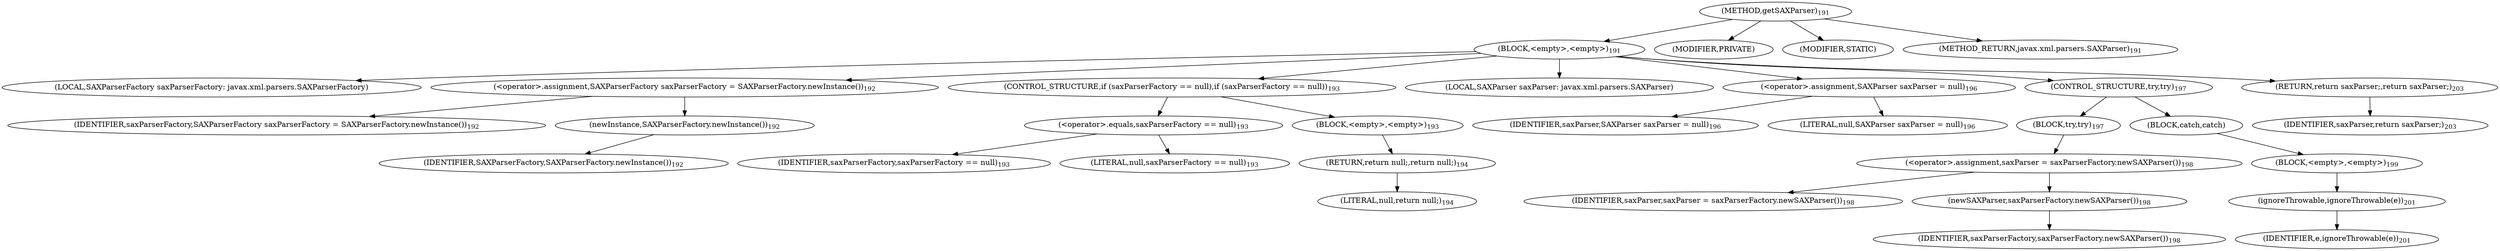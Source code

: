 digraph "getSAXParser" {  
"237" [label = <(METHOD,getSAXParser)<SUB>191</SUB>> ]
"238" [label = <(BLOCK,&lt;empty&gt;,&lt;empty&gt;)<SUB>191</SUB>> ]
"239" [label = <(LOCAL,SAXParserFactory saxParserFactory: javax.xml.parsers.SAXParserFactory)> ]
"240" [label = <(&lt;operator&gt;.assignment,SAXParserFactory saxParserFactory = SAXParserFactory.newInstance())<SUB>192</SUB>> ]
"241" [label = <(IDENTIFIER,saxParserFactory,SAXParserFactory saxParserFactory = SAXParserFactory.newInstance())<SUB>192</SUB>> ]
"242" [label = <(newInstance,SAXParserFactory.newInstance())<SUB>192</SUB>> ]
"243" [label = <(IDENTIFIER,SAXParserFactory,SAXParserFactory.newInstance())<SUB>192</SUB>> ]
"244" [label = <(CONTROL_STRUCTURE,if (saxParserFactory == null),if (saxParserFactory == null))<SUB>193</SUB>> ]
"245" [label = <(&lt;operator&gt;.equals,saxParserFactory == null)<SUB>193</SUB>> ]
"246" [label = <(IDENTIFIER,saxParserFactory,saxParserFactory == null)<SUB>193</SUB>> ]
"247" [label = <(LITERAL,null,saxParserFactory == null)<SUB>193</SUB>> ]
"248" [label = <(BLOCK,&lt;empty&gt;,&lt;empty&gt;)<SUB>193</SUB>> ]
"249" [label = <(RETURN,return null;,return null;)<SUB>194</SUB>> ]
"250" [label = <(LITERAL,null,return null;)<SUB>194</SUB>> ]
"251" [label = <(LOCAL,SAXParser saxParser: javax.xml.parsers.SAXParser)> ]
"252" [label = <(&lt;operator&gt;.assignment,SAXParser saxParser = null)<SUB>196</SUB>> ]
"253" [label = <(IDENTIFIER,saxParser,SAXParser saxParser = null)<SUB>196</SUB>> ]
"254" [label = <(LITERAL,null,SAXParser saxParser = null)<SUB>196</SUB>> ]
"255" [label = <(CONTROL_STRUCTURE,try,try)<SUB>197</SUB>> ]
"256" [label = <(BLOCK,try,try)<SUB>197</SUB>> ]
"257" [label = <(&lt;operator&gt;.assignment,saxParser = saxParserFactory.newSAXParser())<SUB>198</SUB>> ]
"258" [label = <(IDENTIFIER,saxParser,saxParser = saxParserFactory.newSAXParser())<SUB>198</SUB>> ]
"259" [label = <(newSAXParser,saxParserFactory.newSAXParser())<SUB>198</SUB>> ]
"260" [label = <(IDENTIFIER,saxParserFactory,saxParserFactory.newSAXParser())<SUB>198</SUB>> ]
"261" [label = <(BLOCK,catch,catch)> ]
"262" [label = <(BLOCK,&lt;empty&gt;,&lt;empty&gt;)<SUB>199</SUB>> ]
"263" [label = <(ignoreThrowable,ignoreThrowable(e))<SUB>201</SUB>> ]
"264" [label = <(IDENTIFIER,e,ignoreThrowable(e))<SUB>201</SUB>> ]
"265" [label = <(RETURN,return saxParser;,return saxParser;)<SUB>203</SUB>> ]
"266" [label = <(IDENTIFIER,saxParser,return saxParser;)<SUB>203</SUB>> ]
"267" [label = <(MODIFIER,PRIVATE)> ]
"268" [label = <(MODIFIER,STATIC)> ]
"269" [label = <(METHOD_RETURN,javax.xml.parsers.SAXParser)<SUB>191</SUB>> ]
  "237" -> "238" 
  "237" -> "267" 
  "237" -> "268" 
  "237" -> "269" 
  "238" -> "239" 
  "238" -> "240" 
  "238" -> "244" 
  "238" -> "251" 
  "238" -> "252" 
  "238" -> "255" 
  "238" -> "265" 
  "240" -> "241" 
  "240" -> "242" 
  "242" -> "243" 
  "244" -> "245" 
  "244" -> "248" 
  "245" -> "246" 
  "245" -> "247" 
  "248" -> "249" 
  "249" -> "250" 
  "252" -> "253" 
  "252" -> "254" 
  "255" -> "256" 
  "255" -> "261" 
  "256" -> "257" 
  "257" -> "258" 
  "257" -> "259" 
  "259" -> "260" 
  "261" -> "262" 
  "262" -> "263" 
  "263" -> "264" 
  "265" -> "266" 
}
